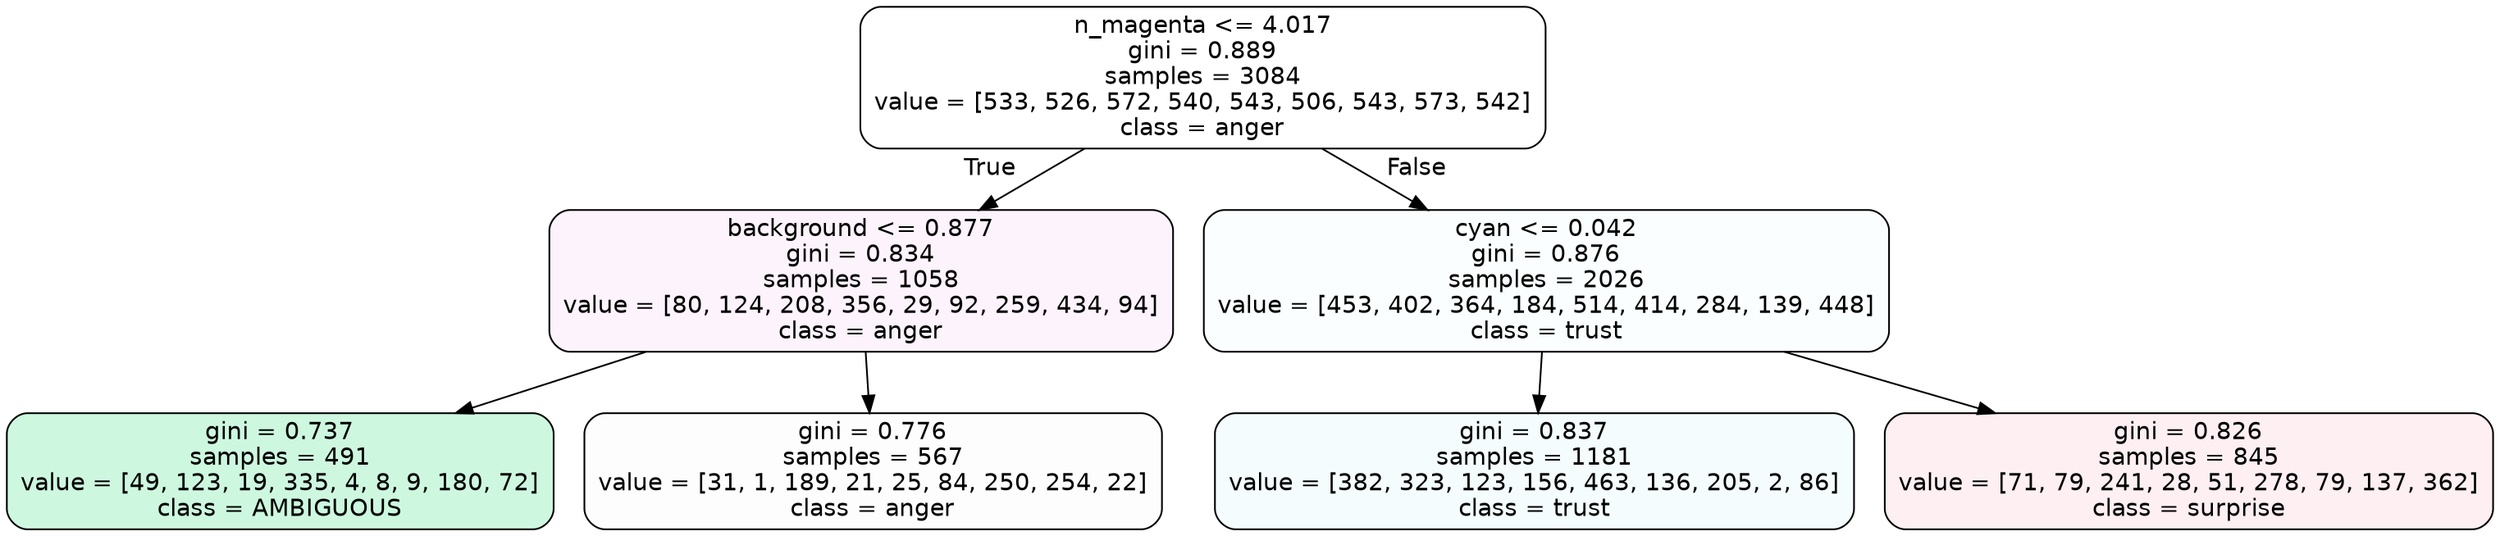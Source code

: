 digraph Tree {
node [shape=box, style="filled, rounded", color="black", fontname=helvetica] ;
edge [fontname=helvetica] ;
0 [label="n_magenta <= 4.017\ngini = 0.889\nsamples = 3084\nvalue = [533, 526, 572, 540, 543, 506, 543, 573, 542]\nclass = anger", fillcolor="#e539d700"] ;
1 [label="background <= 0.877\ngini = 0.834\nsamples = 1058\nvalue = [80, 124, 208, 356, 29, 92, 259, 434, 94]\nclass = anger", fillcolor="#e539d70f"] ;
0 -> 1 [labeldistance=2.5, labelangle=45, headlabel="True"] ;
2 [label="gini = 0.737\nsamples = 491\nvalue = [49, 123, 19, 335, 4, 8, 9, 180, 72]\nclass = AMBIGUOUS", fillcolor="#39e58140"] ;
1 -> 2 ;
3 [label="gini = 0.776\nsamples = 567\nvalue = [31, 1, 189, 21, 25, 84, 250, 254, 22]\nclass = anger", fillcolor="#e539d702"] ;
1 -> 3 ;
4 [label="cyan <= 0.042\ngini = 0.876\nsamples = 2026\nvalue = [453, 402, 364, 184, 514, 414, 284, 139, 448]\nclass = trust", fillcolor="#39d7e506"] ;
0 -> 4 [labeldistance=2.5, labelangle=-45, headlabel="False"] ;
5 [label="gini = 0.837\nsamples = 1181\nvalue = [382, 323, 123, 156, 463, 136, 205, 2, 86]\nclass = trust", fillcolor="#39d7e50e"] ;
4 -> 5 ;
6 [label="gini = 0.826\nsamples = 845\nvalue = [71, 79, 241, 28, 51, 278, 79, 137, 362]\nclass = surprise", fillcolor="#e5396414"] ;
4 -> 6 ;
}